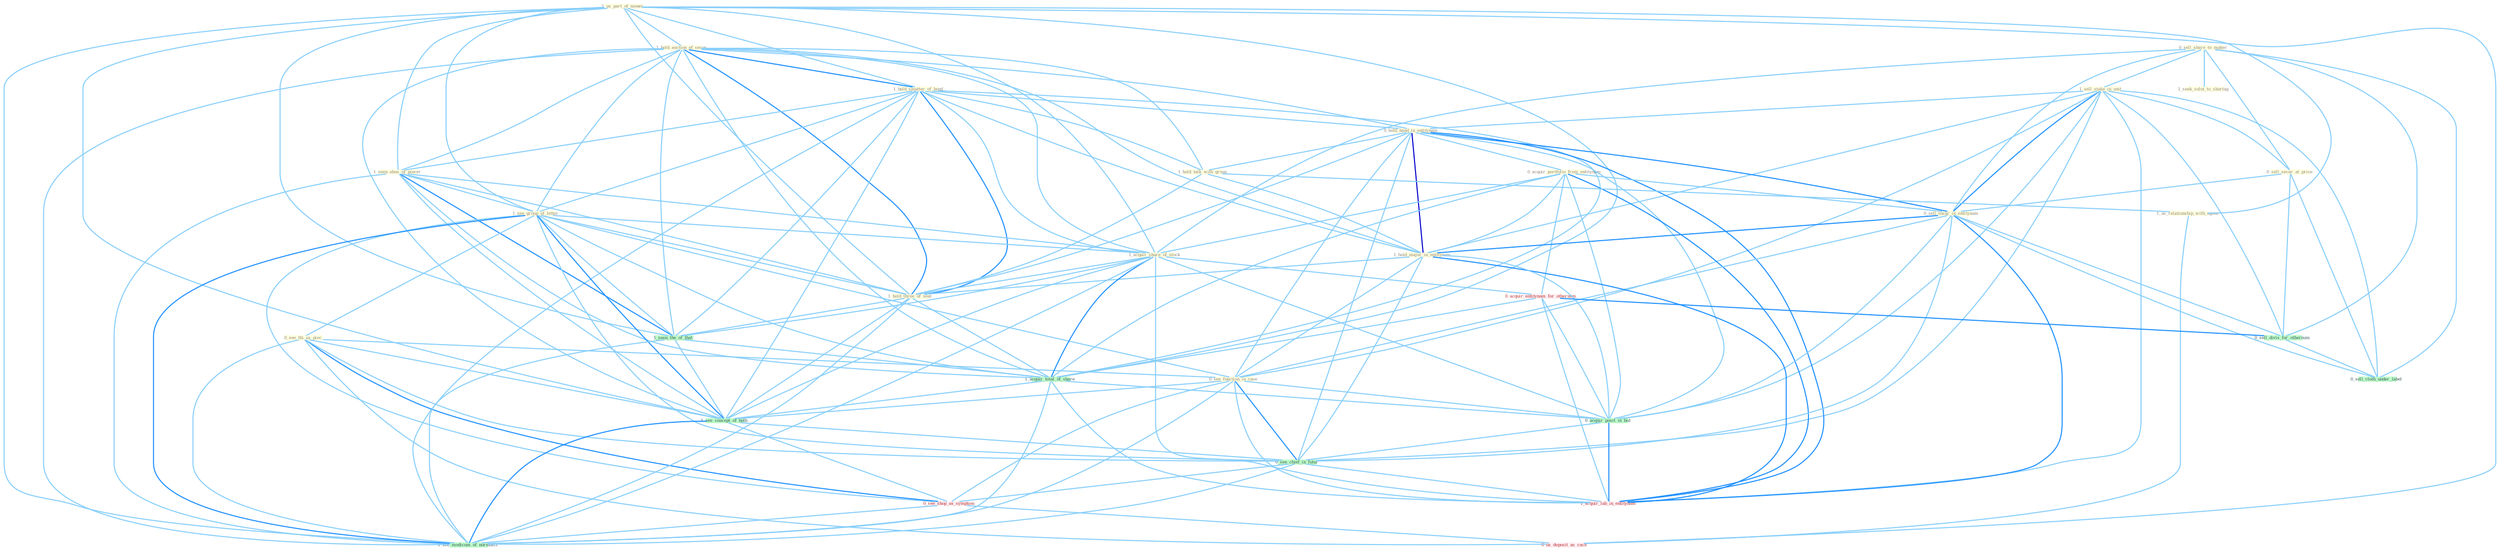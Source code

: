 Graph G{ 
    node
    [shape=polygon,style=filled,width=.5,height=.06,color="#BDFCC9",fixedsize=true,fontsize=4,
    fontcolor="#2f4f4f"];
    {node
    [color="#ffffe0", fontcolor="#8b7d6b"] "1_us_part_of_monei " "1_hold_auction_of_secur " "0_sell_share_to_maker " "1_hold_smatter_of_bond " "1_seen_abus_of_power " "1_sell_stake_in_unit " "0_hold_hand_in_entitynam " "0_acquir_portfolio_from_entitynam " "0_sell_secur_at_price " "0_sell_insur_in_entitynam " "1_hold_talk_with_group " "1_seek_solut_to_shortag " "1_see_group_of_letter " "1_hold_major_in_entitynam " "0_see_thi_as_piec " "1_us_relationship_with_agenc " "0_see_function_in_case " "1_acquir_share_of_stock " "1_hold_three_of_seat "}
{node [color="#fff0f5", fontcolor="#b22222"] "0_acquir_entitynam_for_othernum " "0_see_shop_as_symptom " "1_acquir_lab_in_entitynam " "0_us_deposit_as_cach "}
edge [color="#B0E2FF"];

	"1_us_part_of_monei " -- "1_hold_auction_of_secur " [w="1", color="#87cefa" ];
	"1_us_part_of_monei " -- "1_hold_smatter_of_bond " [w="1", color="#87cefa" ];
	"1_us_part_of_monei " -- "1_seen_abus_of_power " [w="1", color="#87cefa" ];
	"1_us_part_of_monei " -- "1_see_group_of_letter " [w="1", color="#87cefa" ];
	"1_us_part_of_monei " -- "1_us_relationship_with_agenc " [w="1", color="#87cefa" ];
	"1_us_part_of_monei " -- "1_acquir_share_of_stock " [w="1", color="#87cefa" ];
	"1_us_part_of_monei " -- "1_hold_three_of_seat " [w="1", color="#87cefa" ];
	"1_us_part_of_monei " -- "1_seen_the_of_that " [w="1", color="#87cefa" ];
	"1_us_part_of_monei " -- "1_acquir_total_of_share " [w="1", color="#87cefa" ];
	"1_us_part_of_monei " -- "1_see_concept_of_both " [w="1", color="#87cefa" ];
	"1_us_part_of_monei " -- "0_us_deposit_as_cach " [w="1", color="#87cefa" ];
	"1_us_part_of_monei " -- "1_see_modicum_of_normalci " [w="1", color="#87cefa" ];
	"1_hold_auction_of_secur " -- "1_hold_smatter_of_bond " [w="2", color="#1e90ff" , len=0.8];
	"1_hold_auction_of_secur " -- "1_seen_abus_of_power " [w="1", color="#87cefa" ];
	"1_hold_auction_of_secur " -- "0_hold_hand_in_entitynam " [w="1", color="#87cefa" ];
	"1_hold_auction_of_secur " -- "1_hold_talk_with_group " [w="1", color="#87cefa" ];
	"1_hold_auction_of_secur " -- "1_see_group_of_letter " [w="1", color="#87cefa" ];
	"1_hold_auction_of_secur " -- "1_hold_major_in_entitynam " [w="1", color="#87cefa" ];
	"1_hold_auction_of_secur " -- "1_acquir_share_of_stock " [w="1", color="#87cefa" ];
	"1_hold_auction_of_secur " -- "1_hold_three_of_seat " [w="2", color="#1e90ff" , len=0.8];
	"1_hold_auction_of_secur " -- "1_seen_the_of_that " [w="1", color="#87cefa" ];
	"1_hold_auction_of_secur " -- "1_acquir_total_of_share " [w="1", color="#87cefa" ];
	"1_hold_auction_of_secur " -- "1_see_concept_of_both " [w="1", color="#87cefa" ];
	"1_hold_auction_of_secur " -- "1_see_modicum_of_normalci " [w="1", color="#87cefa" ];
	"0_sell_share_to_maker " -- "1_sell_stake_in_unit " [w="1", color="#87cefa" ];
	"0_sell_share_to_maker " -- "0_sell_secur_at_price " [w="1", color="#87cefa" ];
	"0_sell_share_to_maker " -- "0_sell_insur_in_entitynam " [w="1", color="#87cefa" ];
	"0_sell_share_to_maker " -- "1_seek_solut_to_shortag " [w="1", color="#87cefa" ];
	"0_sell_share_to_maker " -- "1_acquir_share_of_stock " [w="1", color="#87cefa" ];
	"0_sell_share_to_maker " -- "0_sell_divis_for_othernum " [w="1", color="#87cefa" ];
	"0_sell_share_to_maker " -- "0_sell_cloth_under_label " [w="1", color="#87cefa" ];
	"1_hold_smatter_of_bond " -- "1_seen_abus_of_power " [w="1", color="#87cefa" ];
	"1_hold_smatter_of_bond " -- "0_hold_hand_in_entitynam " [w="1", color="#87cefa" ];
	"1_hold_smatter_of_bond " -- "1_hold_talk_with_group " [w="1", color="#87cefa" ];
	"1_hold_smatter_of_bond " -- "1_see_group_of_letter " [w="1", color="#87cefa" ];
	"1_hold_smatter_of_bond " -- "1_hold_major_in_entitynam " [w="1", color="#87cefa" ];
	"1_hold_smatter_of_bond " -- "1_acquir_share_of_stock " [w="1", color="#87cefa" ];
	"1_hold_smatter_of_bond " -- "1_hold_three_of_seat " [w="2", color="#1e90ff" , len=0.8];
	"1_hold_smatter_of_bond " -- "1_seen_the_of_that " [w="1", color="#87cefa" ];
	"1_hold_smatter_of_bond " -- "1_acquir_total_of_share " [w="1", color="#87cefa" ];
	"1_hold_smatter_of_bond " -- "1_see_concept_of_both " [w="1", color="#87cefa" ];
	"1_hold_smatter_of_bond " -- "1_see_modicum_of_normalci " [w="1", color="#87cefa" ];
	"1_seen_abus_of_power " -- "1_see_group_of_letter " [w="1", color="#87cefa" ];
	"1_seen_abus_of_power " -- "1_acquir_share_of_stock " [w="1", color="#87cefa" ];
	"1_seen_abus_of_power " -- "1_hold_three_of_seat " [w="1", color="#87cefa" ];
	"1_seen_abus_of_power " -- "1_seen_the_of_that " [w="2", color="#1e90ff" , len=0.8];
	"1_seen_abus_of_power " -- "1_acquir_total_of_share " [w="1", color="#87cefa" ];
	"1_seen_abus_of_power " -- "1_see_concept_of_both " [w="1", color="#87cefa" ];
	"1_seen_abus_of_power " -- "1_see_modicum_of_normalci " [w="1", color="#87cefa" ];
	"1_sell_stake_in_unit " -- "0_hold_hand_in_entitynam " [w="1", color="#87cefa" ];
	"1_sell_stake_in_unit " -- "0_sell_secur_at_price " [w="1", color="#87cefa" ];
	"1_sell_stake_in_unit " -- "0_sell_insur_in_entitynam " [w="2", color="#1e90ff" , len=0.8];
	"1_sell_stake_in_unit " -- "1_hold_major_in_entitynam " [w="1", color="#87cefa" ];
	"1_sell_stake_in_unit " -- "0_see_function_in_case " [w="1", color="#87cefa" ];
	"1_sell_stake_in_unit " -- "0_sell_divis_for_othernum " [w="1", color="#87cefa" ];
	"1_sell_stake_in_unit " -- "0_sell_cloth_under_label " [w="1", color="#87cefa" ];
	"1_sell_stake_in_unit " -- "0_acquir_posit_in_bid " [w="1", color="#87cefa" ];
	"1_sell_stake_in_unit " -- "0_see_chief_in_futur " [w="1", color="#87cefa" ];
	"1_sell_stake_in_unit " -- "1_acquir_lab_in_entitynam " [w="1", color="#87cefa" ];
	"0_hold_hand_in_entitynam " -- "0_acquir_portfolio_from_entitynam " [w="1", color="#87cefa" ];
	"0_hold_hand_in_entitynam " -- "0_sell_insur_in_entitynam " [w="2", color="#1e90ff" , len=0.8];
	"0_hold_hand_in_entitynam " -- "1_hold_talk_with_group " [w="1", color="#87cefa" ];
	"0_hold_hand_in_entitynam " -- "1_hold_major_in_entitynam " [w="3", color="#0000cd" , len=0.6];
	"0_hold_hand_in_entitynam " -- "0_see_function_in_case " [w="1", color="#87cefa" ];
	"0_hold_hand_in_entitynam " -- "1_hold_three_of_seat " [w="1", color="#87cefa" ];
	"0_hold_hand_in_entitynam " -- "0_acquir_posit_in_bid " [w="1", color="#87cefa" ];
	"0_hold_hand_in_entitynam " -- "0_see_chief_in_futur " [w="1", color="#87cefa" ];
	"0_hold_hand_in_entitynam " -- "1_acquir_lab_in_entitynam " [w="2", color="#1e90ff" , len=0.8];
	"0_acquir_portfolio_from_entitynam " -- "0_sell_insur_in_entitynam " [w="1", color="#87cefa" ];
	"0_acquir_portfolio_from_entitynam " -- "1_hold_major_in_entitynam " [w="1", color="#87cefa" ];
	"0_acquir_portfolio_from_entitynam " -- "1_acquir_share_of_stock " [w="1", color="#87cefa" ];
	"0_acquir_portfolio_from_entitynam " -- "0_acquir_entitynam_for_othernum " [w="1", color="#87cefa" ];
	"0_acquir_portfolio_from_entitynam " -- "1_acquir_total_of_share " [w="1", color="#87cefa" ];
	"0_acquir_portfolio_from_entitynam " -- "0_acquir_posit_in_bid " [w="1", color="#87cefa" ];
	"0_acquir_portfolio_from_entitynam " -- "1_acquir_lab_in_entitynam " [w="2", color="#1e90ff" , len=0.8];
	"0_sell_secur_at_price " -- "0_sell_insur_in_entitynam " [w="1", color="#87cefa" ];
	"0_sell_secur_at_price " -- "0_sell_divis_for_othernum " [w="1", color="#87cefa" ];
	"0_sell_secur_at_price " -- "0_sell_cloth_under_label " [w="1", color="#87cefa" ];
	"0_sell_insur_in_entitynam " -- "1_hold_major_in_entitynam " [w="2", color="#1e90ff" , len=0.8];
	"0_sell_insur_in_entitynam " -- "0_see_function_in_case " [w="1", color="#87cefa" ];
	"0_sell_insur_in_entitynam " -- "0_sell_divis_for_othernum " [w="1", color="#87cefa" ];
	"0_sell_insur_in_entitynam " -- "0_sell_cloth_under_label " [w="1", color="#87cefa" ];
	"0_sell_insur_in_entitynam " -- "0_acquir_posit_in_bid " [w="1", color="#87cefa" ];
	"0_sell_insur_in_entitynam " -- "0_see_chief_in_futur " [w="1", color="#87cefa" ];
	"0_sell_insur_in_entitynam " -- "1_acquir_lab_in_entitynam " [w="2", color="#1e90ff" , len=0.8];
	"1_hold_talk_with_group " -- "1_hold_major_in_entitynam " [w="1", color="#87cefa" ];
	"1_hold_talk_with_group " -- "1_us_relationship_with_agenc " [w="1", color="#87cefa" ];
	"1_hold_talk_with_group " -- "1_hold_three_of_seat " [w="1", color="#87cefa" ];
	"1_see_group_of_letter " -- "0_see_thi_as_piec " [w="1", color="#87cefa" ];
	"1_see_group_of_letter " -- "0_see_function_in_case " [w="1", color="#87cefa" ];
	"1_see_group_of_letter " -- "1_acquir_share_of_stock " [w="1", color="#87cefa" ];
	"1_see_group_of_letter " -- "1_hold_three_of_seat " [w="1", color="#87cefa" ];
	"1_see_group_of_letter " -- "1_seen_the_of_that " [w="1", color="#87cefa" ];
	"1_see_group_of_letter " -- "1_acquir_total_of_share " [w="1", color="#87cefa" ];
	"1_see_group_of_letter " -- "1_see_concept_of_both " [w="2", color="#1e90ff" , len=0.8];
	"1_see_group_of_letter " -- "0_see_chief_in_futur " [w="1", color="#87cefa" ];
	"1_see_group_of_letter " -- "0_see_shop_as_symptom " [w="1", color="#87cefa" ];
	"1_see_group_of_letter " -- "1_see_modicum_of_normalci " [w="2", color="#1e90ff" , len=0.8];
	"1_hold_major_in_entitynam " -- "0_see_function_in_case " [w="1", color="#87cefa" ];
	"1_hold_major_in_entitynam " -- "1_hold_three_of_seat " [w="1", color="#87cefa" ];
	"1_hold_major_in_entitynam " -- "0_acquir_posit_in_bid " [w="1", color="#87cefa" ];
	"1_hold_major_in_entitynam " -- "0_see_chief_in_futur " [w="1", color="#87cefa" ];
	"1_hold_major_in_entitynam " -- "1_acquir_lab_in_entitynam " [w="2", color="#1e90ff" , len=0.8];
	"0_see_thi_as_piec " -- "0_see_function_in_case " [w="1", color="#87cefa" ];
	"0_see_thi_as_piec " -- "1_see_concept_of_both " [w="1", color="#87cefa" ];
	"0_see_thi_as_piec " -- "0_see_chief_in_futur " [w="1", color="#87cefa" ];
	"0_see_thi_as_piec " -- "0_see_shop_as_symptom " [w="2", color="#1e90ff" , len=0.8];
	"0_see_thi_as_piec " -- "0_us_deposit_as_cach " [w="1", color="#87cefa" ];
	"0_see_thi_as_piec " -- "1_see_modicum_of_normalci " [w="1", color="#87cefa" ];
	"1_us_relationship_with_agenc " -- "0_us_deposit_as_cach " [w="1", color="#87cefa" ];
	"0_see_function_in_case " -- "0_acquir_posit_in_bid " [w="1", color="#87cefa" ];
	"0_see_function_in_case " -- "1_see_concept_of_both " [w="1", color="#87cefa" ];
	"0_see_function_in_case " -- "0_see_chief_in_futur " [w="2", color="#1e90ff" , len=0.8];
	"0_see_function_in_case " -- "0_see_shop_as_symptom " [w="1", color="#87cefa" ];
	"0_see_function_in_case " -- "1_acquir_lab_in_entitynam " [w="1", color="#87cefa" ];
	"0_see_function_in_case " -- "1_see_modicum_of_normalci " [w="1", color="#87cefa" ];
	"1_acquir_share_of_stock " -- "1_hold_three_of_seat " [w="1", color="#87cefa" ];
	"1_acquir_share_of_stock " -- "0_acquir_entitynam_for_othernum " [w="1", color="#87cefa" ];
	"1_acquir_share_of_stock " -- "1_seen_the_of_that " [w="1", color="#87cefa" ];
	"1_acquir_share_of_stock " -- "1_acquir_total_of_share " [w="2", color="#1e90ff" , len=0.8];
	"1_acquir_share_of_stock " -- "0_acquir_posit_in_bid " [w="1", color="#87cefa" ];
	"1_acquir_share_of_stock " -- "1_see_concept_of_both " [w="1", color="#87cefa" ];
	"1_acquir_share_of_stock " -- "1_acquir_lab_in_entitynam " [w="1", color="#87cefa" ];
	"1_acquir_share_of_stock " -- "1_see_modicum_of_normalci " [w="1", color="#87cefa" ];
	"1_hold_three_of_seat " -- "1_seen_the_of_that " [w="1", color="#87cefa" ];
	"1_hold_three_of_seat " -- "1_acquir_total_of_share " [w="1", color="#87cefa" ];
	"1_hold_three_of_seat " -- "1_see_concept_of_both " [w="1", color="#87cefa" ];
	"1_hold_three_of_seat " -- "1_see_modicum_of_normalci " [w="1", color="#87cefa" ];
	"0_acquir_entitynam_for_othernum " -- "0_sell_divis_for_othernum " [w="2", color="#1e90ff" , len=0.8];
	"0_acquir_entitynam_for_othernum " -- "1_acquir_total_of_share " [w="1", color="#87cefa" ];
	"0_acquir_entitynam_for_othernum " -- "0_acquir_posit_in_bid " [w="1", color="#87cefa" ];
	"0_acquir_entitynam_for_othernum " -- "1_acquir_lab_in_entitynam " [w="1", color="#87cefa" ];
	"1_seen_the_of_that " -- "1_acquir_total_of_share " [w="1", color="#87cefa" ];
	"1_seen_the_of_that " -- "1_see_concept_of_both " [w="1", color="#87cefa" ];
	"1_seen_the_of_that " -- "1_see_modicum_of_normalci " [w="1", color="#87cefa" ];
	"0_sell_divis_for_othernum " -- "0_sell_cloth_under_label " [w="1", color="#87cefa" ];
	"1_acquir_total_of_share " -- "0_acquir_posit_in_bid " [w="1", color="#87cefa" ];
	"1_acquir_total_of_share " -- "1_see_concept_of_both " [w="1", color="#87cefa" ];
	"1_acquir_total_of_share " -- "1_acquir_lab_in_entitynam " [w="1", color="#87cefa" ];
	"1_acquir_total_of_share " -- "1_see_modicum_of_normalci " [w="1", color="#87cefa" ];
	"0_acquir_posit_in_bid " -- "0_see_chief_in_futur " [w="1", color="#87cefa" ];
	"0_acquir_posit_in_bid " -- "1_acquir_lab_in_entitynam " [w="2", color="#1e90ff" , len=0.8];
	"1_see_concept_of_both " -- "0_see_chief_in_futur " [w="1", color="#87cefa" ];
	"1_see_concept_of_both " -- "0_see_shop_as_symptom " [w="1", color="#87cefa" ];
	"1_see_concept_of_both " -- "1_see_modicum_of_normalci " [w="2", color="#1e90ff" , len=0.8];
	"0_see_chief_in_futur " -- "0_see_shop_as_symptom " [w="1", color="#87cefa" ];
	"0_see_chief_in_futur " -- "1_acquir_lab_in_entitynam " [w="1", color="#87cefa" ];
	"0_see_chief_in_futur " -- "1_see_modicum_of_normalci " [w="1", color="#87cefa" ];
	"0_see_shop_as_symptom " -- "0_us_deposit_as_cach " [w="1", color="#87cefa" ];
	"0_see_shop_as_symptom " -- "1_see_modicum_of_normalci " [w="1", color="#87cefa" ];
}
